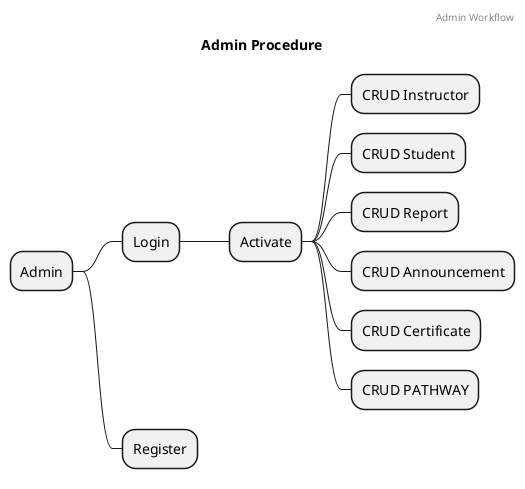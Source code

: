 @startmindmap
'https://plantuml.com/mindmap-diagram


title Admin Procedure

* Admin
** Login
***  Activate
**** CRUD Instructor
**** CRUD Student
**** CRUD Report
**** CRUD Announcement
**** CRUD Certificate
**** CRUD PATHWAY
** Register


header
Admin Workflow
endheader




@endmindmap
